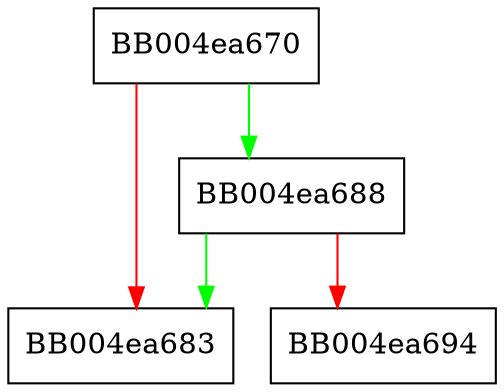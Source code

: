 digraph tls_get_peer_pkey {
  node [shape="box"];
  graph [splines=ortho];
  BB004ea670 -> BB004ea688 [color="green"];
  BB004ea670 -> BB004ea683 [color="red"];
  BB004ea688 -> BB004ea683 [color="green"];
  BB004ea688 -> BB004ea694 [color="red"];
}